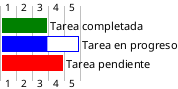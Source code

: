 @startgantt
[Tarea completada] lasts 3 days and is colored in Green
[Tarea completada] is 100% completed
[Tarea en progreso] lasts 5 days and is colored in Blue
[Tarea en progreso] is 60% completed
[Tarea pendiente] lasts 4 days and is colored in Red
@endgantt